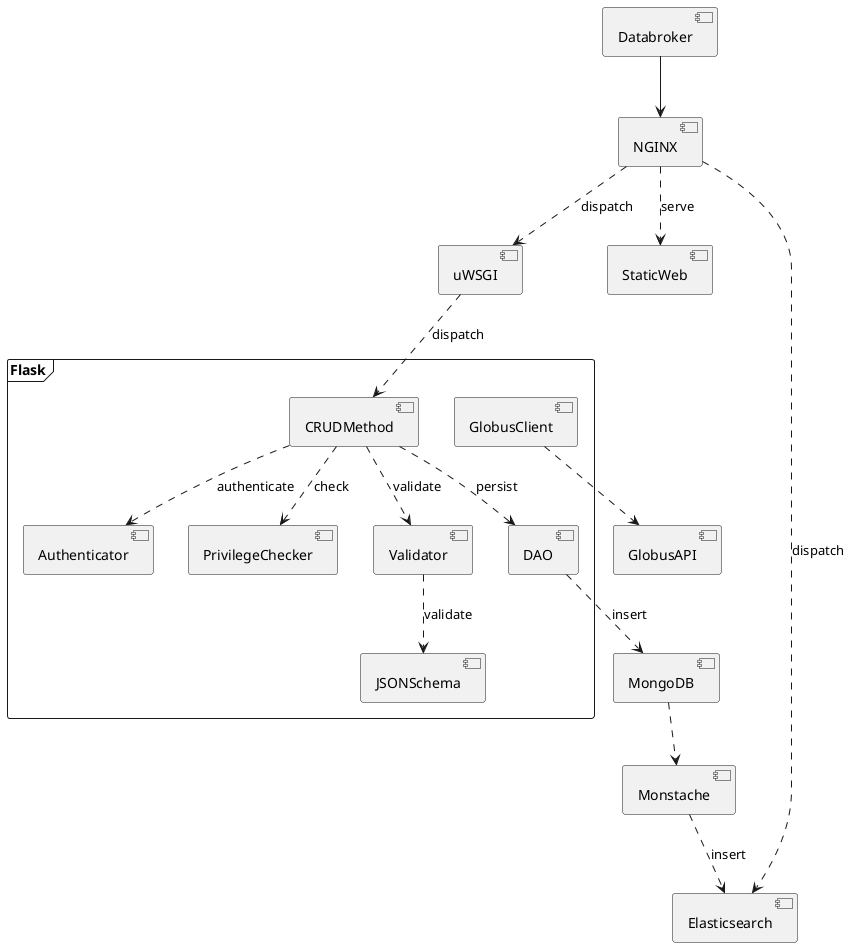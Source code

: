 @startuml Splash_Components
skinparam componentStyle uml2

frame "Flask"{
    [CRUDMethod] ..> [Authenticator]: authenticate
    [CRUDMethod] ..> [PrivilegeChecker] :check
    [CRUDMethod] ..> [Validator]: validate
    [Validator] ..> [JSONSchema]: validate
    [CRUDMethod] ..> [DAO]: persist

    [GlobusClient] 
}
[GlobusClient] ..> [GlobusAPI]
[Databroker] --> [NGINX]
[NGINX] ..> [uWSGI]: dispatch
[NGINX] ..> [StaticWeb]: serve
[uWSGI] ..> [CRUDMethod] : dispatch
[DAO] ..> [MongoDB] : insert
[MongoDB] ..> [Monstache]
[Monstache] ..> [Elasticsearch] : insert
[NGINX] ..> [Elasticsearch]: dispatch

@enduml

@startuml sample_deployment
skinparam componentStyle uml2

[Beamline] ..> [Databroker]
[Databroker] ..> [RESTBroker]
[RESTBroker] ..> [Splash]
[UserHub] ..> [Splash]
[User] ..> [Splash]

@enduml